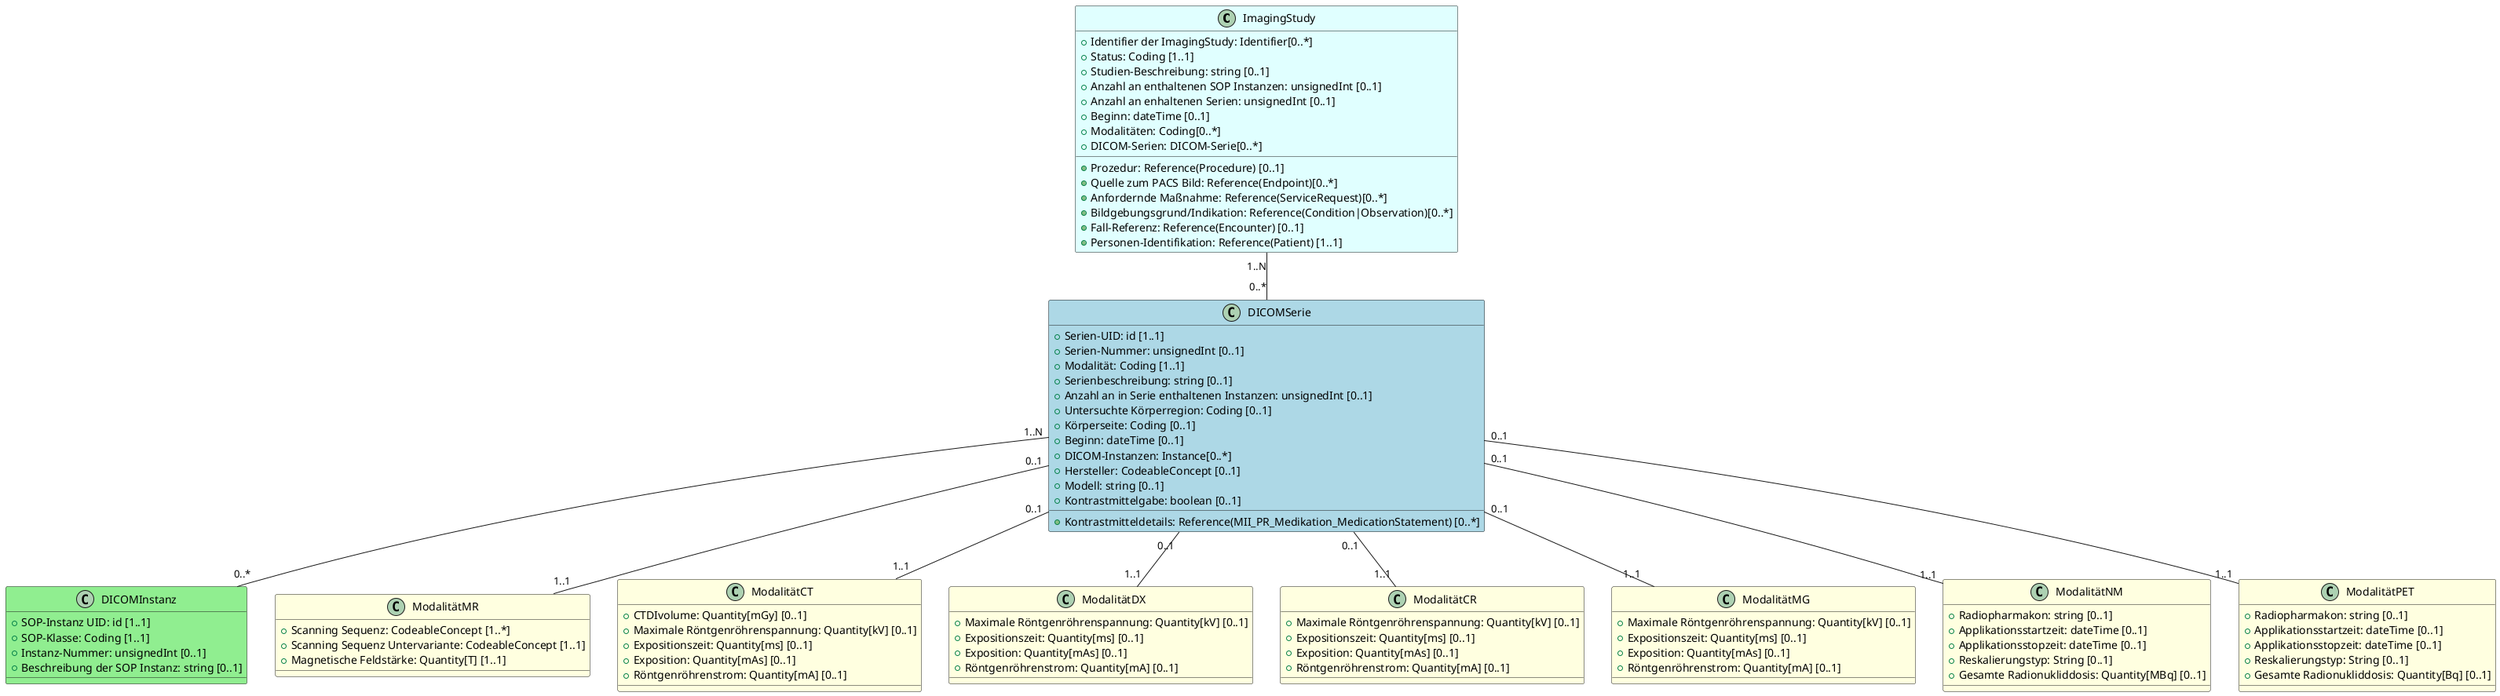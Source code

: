 @startuml
class ImagingStudy #LightCyan {
  + Prozedur: Reference(Procedure) [0..1]
  + Identifier der ImagingStudy: Identifier[0..*]
  + Status: Coding [1..1]
  + Studien-Beschreibung: string [0..1]
  + Anzahl an enthaltenen SOP Instanzen: unsignedInt [0..1]
  + Anzahl an enhaltenen Serien: unsignedInt [0..1]
  + Beginn: dateTime [0..1]
  + Modalitäten: Coding[0..*]
  + Quelle zum PACS Bild: Reference(Endpoint)[0..*]
  + Anfordernde Maßnahme: Reference(ServiceRequest)[0..*]
  + Bildgebungsgrund/Indikation: Reference(Condition|Observation)[0..*]
  + Fall-Referenz: Reference(Encounter) [0..1]
  + Personen-Identifikation: Reference(Patient) [1..1]
  + DICOM-Serien: DICOM-Serie[0..*]
}

class DICOMSerie #LightBlue {
  + Serien-UID: id [1..1]
  + Serien-Nummer: unsignedInt [0..1]
  + Modalität: Coding [1..1]
  + Serienbeschreibung: string [0..1]
  + Anzahl an in Serie enthaltenen Instanzen: unsignedInt [0..1]
  + Untersuchte Körperregion: Coding [0..1]
  + Körperseite: Coding [0..1]
  + Beginn: dateTime [0..1]
  + DICOM-Instanzen: Instance[0..*]
  + Hersteller: CodeableConcept [0..1]
  + Modell: string [0..1]
  + Kontrastmittelgabe: boolean [0..1]
  + Kontrastmitteldetails: Reference(MII_PR_Medikation_MedicationStatement) [0..*]
}

class DICOMInstanz #LightGreen {
  + SOP-Instanz UID: id [1..1]
  + SOP-Klasse: Coding [1..1]
  + Instanz-Nummer: unsignedInt [0..1]
  + Beschreibung der SOP Instanz: string [0..1]
}

class ModalitätMR #LightYellow {
  + Scanning Sequenz: CodeableConcept [1..*]
  + Scanning Sequenz Untervariante: CodeableConcept [1..1]
  + Magnetische Feldstärke: Quantity[T] [1..1]
}

class ModalitätCT #LightYellow {
  + CTDIvolume: Quantity[mGy] [0..1]
  + Maximale Röntgenröhrenspannung: Quantity[kV] [0..1]
  + Expositionszeit: Quantity[ms] [0..1]
  + Exposition: Quantity[mAs] [0..1]
  + Röntgenröhrenstrom: Quantity[mA] [0..1]
} 

class ModalitätDX #LightYellow {
  + Maximale Röntgenröhrenspannung: Quantity[kV] [0..1]
  + Expositionszeit: Quantity[ms] [0..1]
  + Exposition: Quantity[mAs] [0..1]
  + Röntgenröhrenstrom: Quantity[mA] [0..1]
} 

class ModalitätCR #LightYellow {
  + Maximale Röntgenröhrenspannung: Quantity[kV] [0..1]
  + Expositionszeit: Quantity[ms] [0..1]
  + Exposition: Quantity[mAs] [0..1]
  + Röntgenröhrenstrom: Quantity[mA] [0..1]
} 

class ModalitätMG #LightYellow {
  + Maximale Röntgenröhrenspannung: Quantity[kV] [0..1]
  + Expositionszeit: Quantity[ms] [0..1]
  + Exposition: Quantity[mAs] [0..1]
  + Röntgenröhrenstrom: Quantity[mA] [0..1]
} 

class ModalitätNM #LightYellow {
  + Radiopharmakon: string [0..1]
  + Applikationsstartzeit: dateTime [0..1]
  + Applikationsstopzeit: dateTime [0..1]
  + Reskalierungstyp: String [0..1]
  + Gesamte Radionukliddosis: Quantity[MBq] [0..1]
} 

class ModalitätPET #LightYellow {
  + Radiopharmakon: string [0..1]
  + Applikationsstartzeit: dateTime [0..1]
  + Applikationsstopzeit: dateTime [0..1]
  + Reskalierungstyp: String [0..1]
  + Gesamte Radionukliddosis: Quantity[Bq] [0..1]
} 


ImagingStudy "1..N" -- "0..*" DICOMSerie
DICOMSerie "1..N" -- "0..*" DICOMInstanz
DICOMSerie "0..1" -- "1..1" ModalitätMR
DICOMSerie "0..1" -- "1..1" ModalitätCT
DICOMSerie "0..1" -- "1..1" ModalitätDX
DICOMSerie "0..1" -- "1..1" ModalitätCR
DICOMSerie "0..1" -- "1..1" ModalitätMG
DICOMSerie "0..1" -- "1..1" ModalitätNM
DICOMSerie "0..1" -- "1..1" ModalitätPET
@enduml
